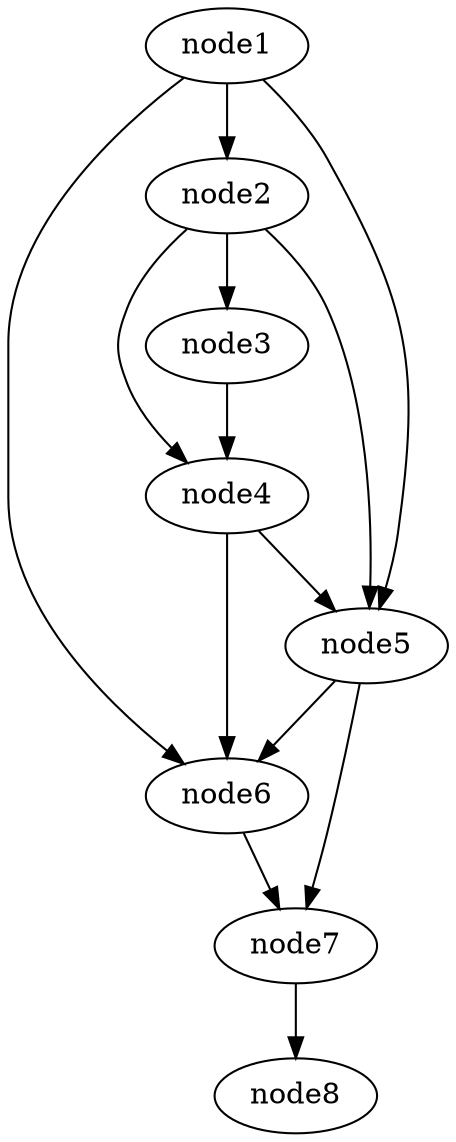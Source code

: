 digraph g{
	node8
	node7 -> node8
	node6 -> node7
	node5 -> node7
	node5 -> node6
	node4 -> node6
	node4 -> node5
	node3 -> node4
	node2 -> node5
	node2 -> node4
	node2 -> node3
	node1 -> node6
	node1 -> node5
	node1 -> node2
}
